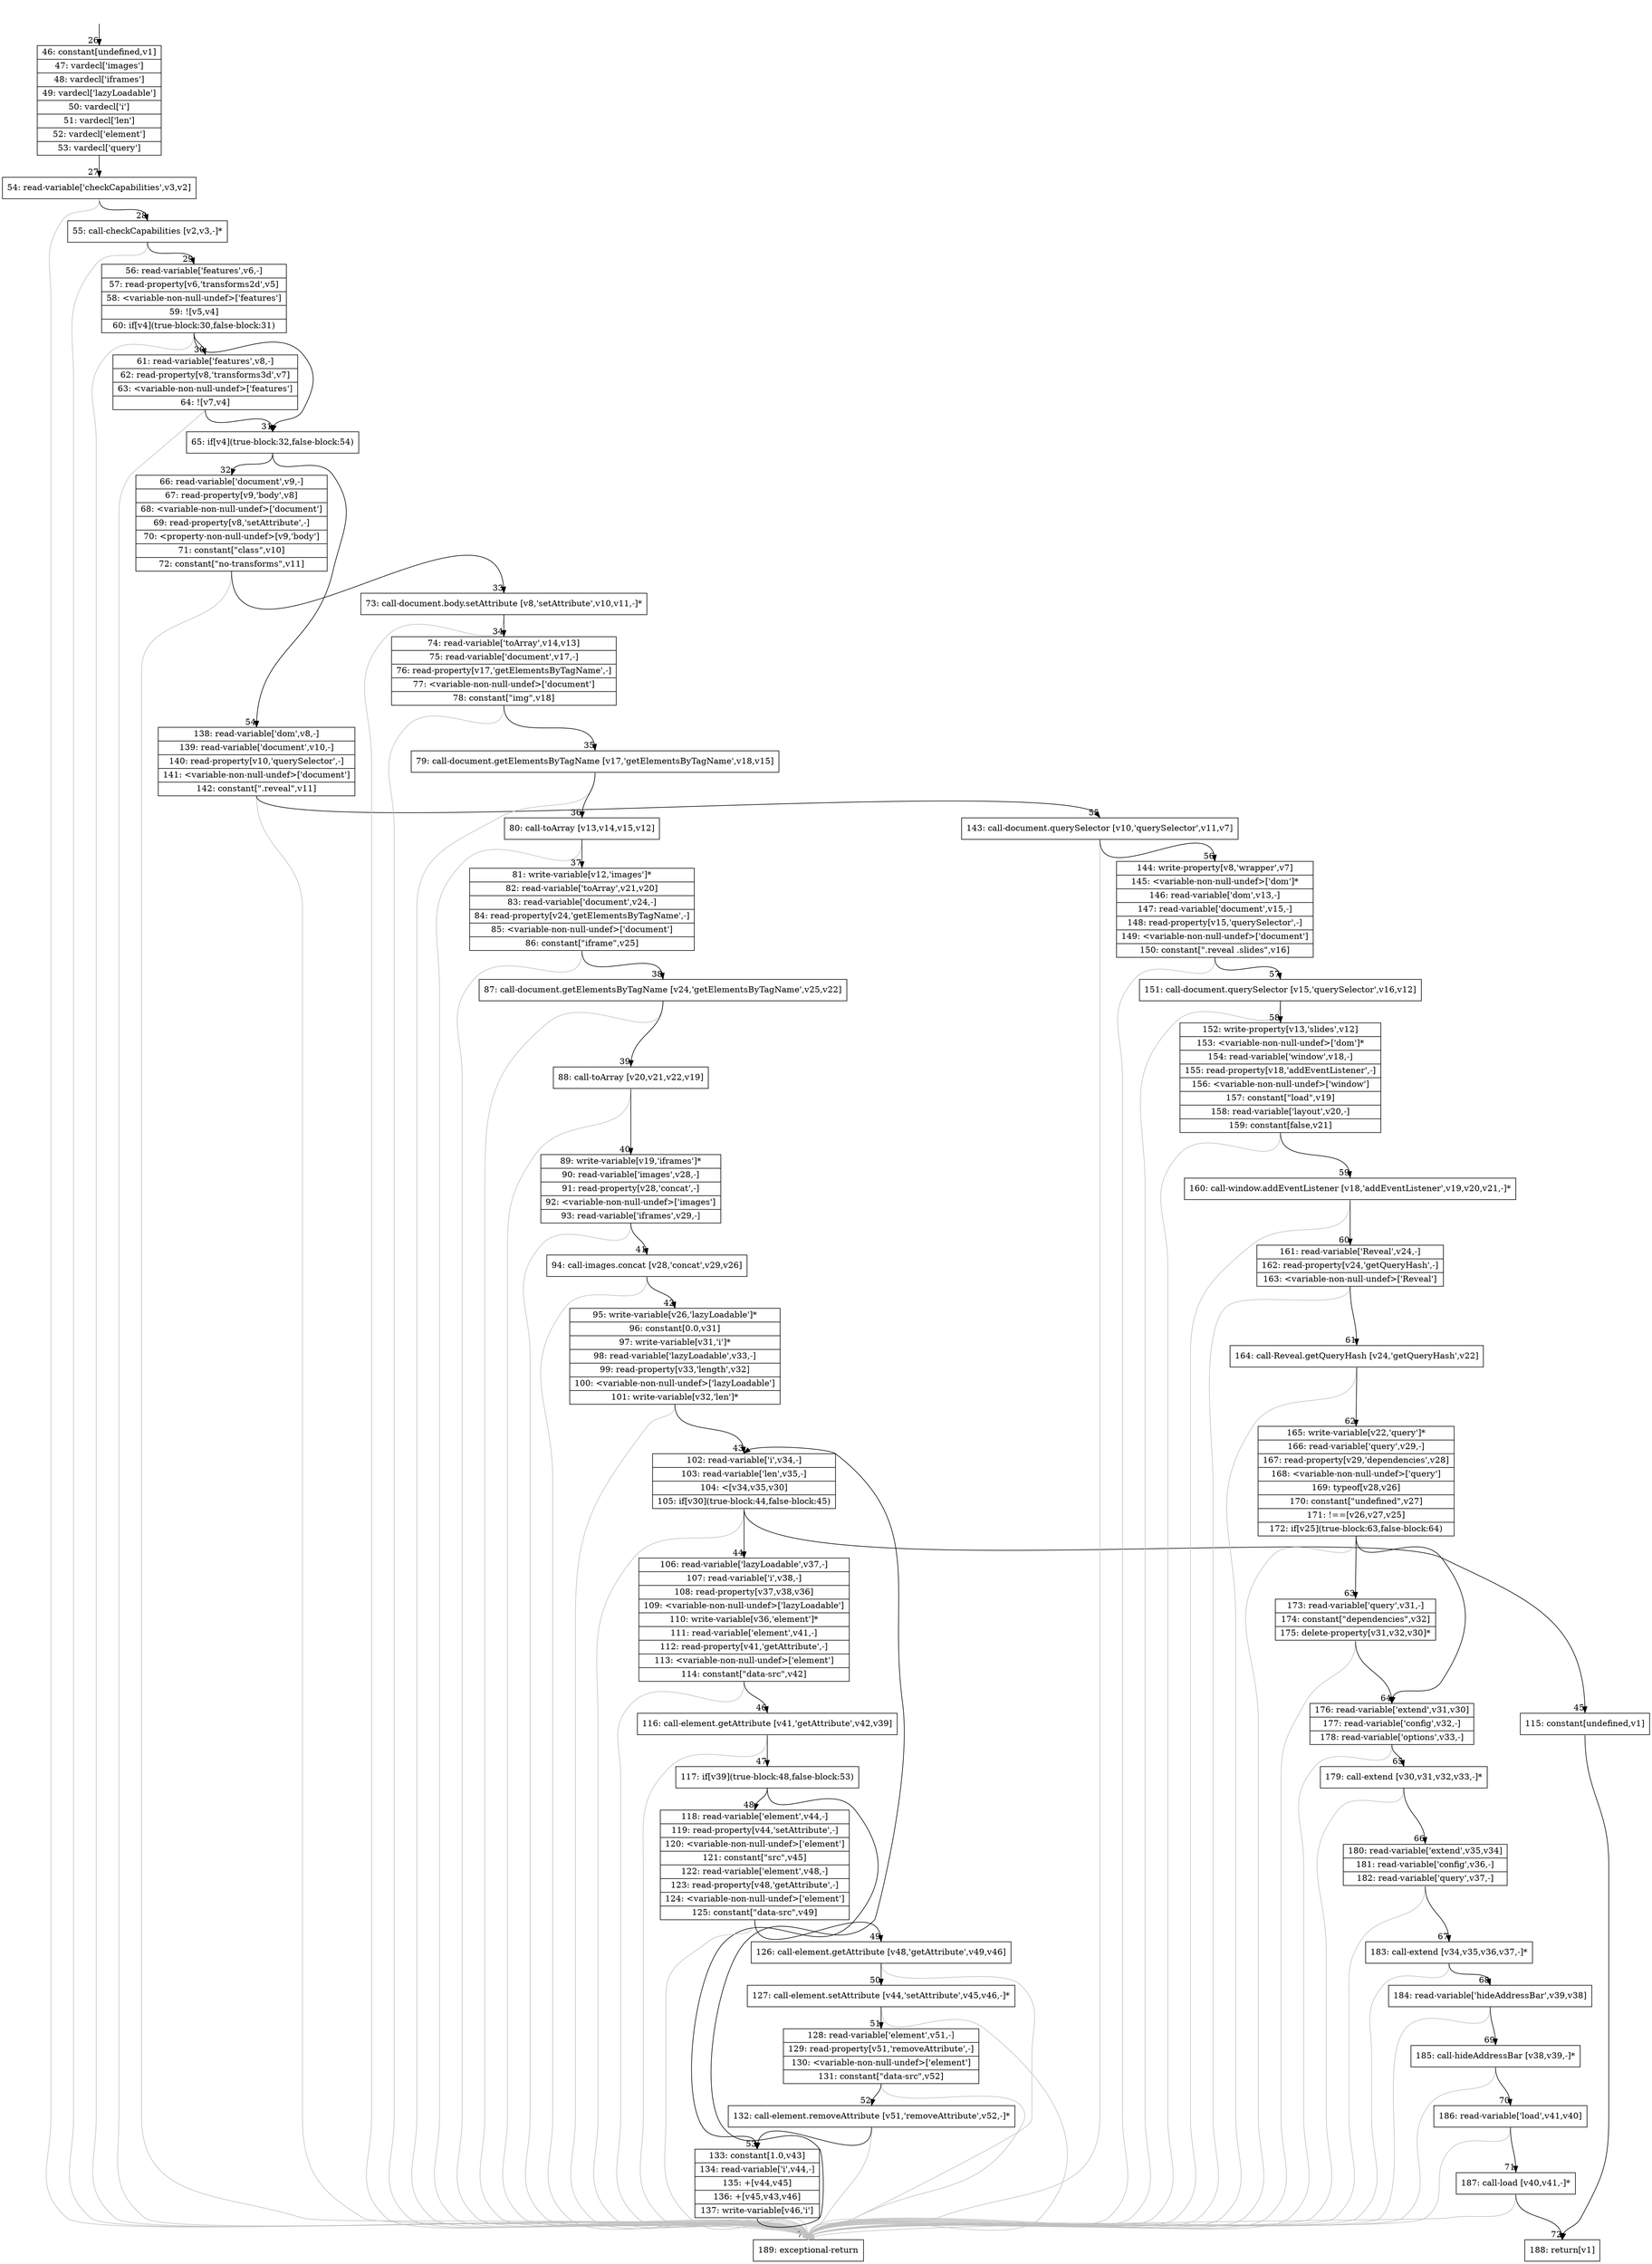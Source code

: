 digraph {
rankdir="TD"
BB_entry4[shape=none,label=""];
BB_entry4 -> BB26 [tailport=s, headport=n, headlabel="    26"]
BB26 [shape=record label="{46: constant[undefined,v1]|47: vardecl['images']|48: vardecl['iframes']|49: vardecl['lazyLoadable']|50: vardecl['i']|51: vardecl['len']|52: vardecl['element']|53: vardecl['query']}" ] 
BB26 -> BB27 [tailport=s, headport=n, headlabel="      27"]
BB27 [shape=record label="{54: read-variable['checkCapabilities',v3,v2]}" ] 
BB27 -> BB28 [tailport=s, headport=n, headlabel="      28"]
BB27 -> BB73 [tailport=s, headport=n, color=gray, headlabel="      73"]
BB28 [shape=record label="{55: call-checkCapabilities [v2,v3,-]*}" ] 
BB28 -> BB29 [tailport=s, headport=n, headlabel="      29"]
BB28 -> BB73 [tailport=s, headport=n, color=gray]
BB29 [shape=record label="{56: read-variable['features',v6,-]|57: read-property[v6,'transforms2d',v5]|58: \<variable-non-null-undef\>['features']|59: ![v5,v4]|60: if[v4](true-block:30,false-block:31)}" ] 
BB29 -> BB31 [tailport=s, headport=n, headlabel="      31"]
BB29 -> BB30 [tailport=s, headport=n, headlabel="      30"]
BB29 -> BB73 [tailport=s, headport=n, color=gray]
BB30 [shape=record label="{61: read-variable['features',v8,-]|62: read-property[v8,'transforms3d',v7]|63: \<variable-non-null-undef\>['features']|64: ![v7,v4]}" ] 
BB30 -> BB31 [tailport=s, headport=n]
BB30 -> BB73 [tailport=s, headport=n, color=gray]
BB31 [shape=record label="{65: if[v4](true-block:32,false-block:54)}" ] 
BB31 -> BB32 [tailport=s, headport=n, headlabel="      32"]
BB31 -> BB54 [tailport=s, headport=n, headlabel="      54"]
BB32 [shape=record label="{66: read-variable['document',v9,-]|67: read-property[v9,'body',v8]|68: \<variable-non-null-undef\>['document']|69: read-property[v8,'setAttribute',-]|70: \<property-non-null-undef\>[v9,'body']|71: constant[\"class\",v10]|72: constant[\"no-transforms\",v11]}" ] 
BB32 -> BB33 [tailport=s, headport=n, headlabel="      33"]
BB32 -> BB73 [tailport=s, headport=n, color=gray]
BB33 [shape=record label="{73: call-document.body.setAttribute [v8,'setAttribute',v10,v11,-]*}" ] 
BB33 -> BB34 [tailport=s, headport=n, headlabel="      34"]
BB33 -> BB73 [tailport=s, headport=n, color=gray]
BB34 [shape=record label="{74: read-variable['toArray',v14,v13]|75: read-variable['document',v17,-]|76: read-property[v17,'getElementsByTagName',-]|77: \<variable-non-null-undef\>['document']|78: constant[\"img\",v18]}" ] 
BB34 -> BB35 [tailport=s, headport=n, headlabel="      35"]
BB34 -> BB73 [tailport=s, headport=n, color=gray]
BB35 [shape=record label="{79: call-document.getElementsByTagName [v17,'getElementsByTagName',v18,v15]}" ] 
BB35 -> BB36 [tailport=s, headport=n, headlabel="      36"]
BB35 -> BB73 [tailport=s, headport=n, color=gray]
BB36 [shape=record label="{80: call-toArray [v13,v14,v15,v12]}" ] 
BB36 -> BB37 [tailport=s, headport=n, headlabel="      37"]
BB36 -> BB73 [tailport=s, headport=n, color=gray]
BB37 [shape=record label="{81: write-variable[v12,'images']*|82: read-variable['toArray',v21,v20]|83: read-variable['document',v24,-]|84: read-property[v24,'getElementsByTagName',-]|85: \<variable-non-null-undef\>['document']|86: constant[\"iframe\",v25]}" ] 
BB37 -> BB38 [tailport=s, headport=n, headlabel="      38"]
BB37 -> BB73 [tailport=s, headport=n, color=gray]
BB38 [shape=record label="{87: call-document.getElementsByTagName [v24,'getElementsByTagName',v25,v22]}" ] 
BB38 -> BB39 [tailport=s, headport=n, headlabel="      39"]
BB38 -> BB73 [tailport=s, headport=n, color=gray]
BB39 [shape=record label="{88: call-toArray [v20,v21,v22,v19]}" ] 
BB39 -> BB40 [tailport=s, headport=n, headlabel="      40"]
BB39 -> BB73 [tailport=s, headport=n, color=gray]
BB40 [shape=record label="{89: write-variable[v19,'iframes']*|90: read-variable['images',v28,-]|91: read-property[v28,'concat',-]|92: \<variable-non-null-undef\>['images']|93: read-variable['iframes',v29,-]}" ] 
BB40 -> BB41 [tailport=s, headport=n, headlabel="      41"]
BB40 -> BB73 [tailport=s, headport=n, color=gray]
BB41 [shape=record label="{94: call-images.concat [v28,'concat',v29,v26]}" ] 
BB41 -> BB42 [tailport=s, headport=n, headlabel="      42"]
BB41 -> BB73 [tailport=s, headport=n, color=gray]
BB42 [shape=record label="{95: write-variable[v26,'lazyLoadable']*|96: constant[0.0,v31]|97: write-variable[v31,'i']*|98: read-variable['lazyLoadable',v33,-]|99: read-property[v33,'length',v32]|100: \<variable-non-null-undef\>['lazyLoadable']|101: write-variable[v32,'len']*}" ] 
BB42 -> BB43 [tailport=s, headport=n, headlabel="      43"]
BB42 -> BB73 [tailport=s, headport=n, color=gray]
BB43 [shape=record label="{102: read-variable['i',v34,-]|103: read-variable['len',v35,-]|104: \<[v34,v35,v30]|105: if[v30](true-block:44,false-block:45)}" ] 
BB43 -> BB44 [tailport=s, headport=n, headlabel="      44"]
BB43 -> BB45 [tailport=s, headport=n, headlabel="      45"]
BB43 -> BB73 [tailport=s, headport=n, color=gray]
BB44 [shape=record label="{106: read-variable['lazyLoadable',v37,-]|107: read-variable['i',v38,-]|108: read-property[v37,v38,v36]|109: \<variable-non-null-undef\>['lazyLoadable']|110: write-variable[v36,'element']*|111: read-variable['element',v41,-]|112: read-property[v41,'getAttribute',-]|113: \<variable-non-null-undef\>['element']|114: constant[\"data-src\",v42]}" ] 
BB44 -> BB46 [tailport=s, headport=n, headlabel="      46"]
BB44 -> BB73 [tailport=s, headport=n, color=gray]
BB45 [shape=record label="{115: constant[undefined,v1]}" ] 
BB45 -> BB72 [tailport=s, headport=n, headlabel="      72"]
BB46 [shape=record label="{116: call-element.getAttribute [v41,'getAttribute',v42,v39]}" ] 
BB46 -> BB47 [tailport=s, headport=n, headlabel="      47"]
BB46 -> BB73 [tailport=s, headport=n, color=gray]
BB47 [shape=record label="{117: if[v39](true-block:48,false-block:53)}" ] 
BB47 -> BB48 [tailport=s, headport=n, headlabel="      48"]
BB47 -> BB53 [tailport=s, headport=n, headlabel="      53"]
BB48 [shape=record label="{118: read-variable['element',v44,-]|119: read-property[v44,'setAttribute',-]|120: \<variable-non-null-undef\>['element']|121: constant[\"src\",v45]|122: read-variable['element',v48,-]|123: read-property[v48,'getAttribute',-]|124: \<variable-non-null-undef\>['element']|125: constant[\"data-src\",v49]}" ] 
BB48 -> BB49 [tailport=s, headport=n, headlabel="      49"]
BB48 -> BB73 [tailport=s, headport=n, color=gray]
BB49 [shape=record label="{126: call-element.getAttribute [v48,'getAttribute',v49,v46]}" ] 
BB49 -> BB50 [tailport=s, headport=n, headlabel="      50"]
BB49 -> BB73 [tailport=s, headport=n, color=gray]
BB50 [shape=record label="{127: call-element.setAttribute [v44,'setAttribute',v45,v46,-]*}" ] 
BB50 -> BB51 [tailport=s, headport=n, headlabel="      51"]
BB50 -> BB73 [tailport=s, headport=n, color=gray]
BB51 [shape=record label="{128: read-variable['element',v51,-]|129: read-property[v51,'removeAttribute',-]|130: \<variable-non-null-undef\>['element']|131: constant[\"data-src\",v52]}" ] 
BB51 -> BB52 [tailport=s, headport=n, headlabel="      52"]
BB51 -> BB73 [tailport=s, headport=n, color=gray]
BB52 [shape=record label="{132: call-element.removeAttribute [v51,'removeAttribute',v52,-]*}" ] 
BB52 -> BB53 [tailport=s, headport=n]
BB52 -> BB73 [tailport=s, headport=n, color=gray]
BB53 [shape=record label="{133: constant[1.0,v43]|134: read-variable['i',v44,-]|135: +[v44,v45]|136: +[v45,v43,v46]|137: write-variable[v46,'i']}" ] 
BB53 -> BB43 [tailport=s, headport=n]
BB53 -> BB73 [tailport=s, headport=n, color=gray]
BB54 [shape=record label="{138: read-variable['dom',v8,-]|139: read-variable['document',v10,-]|140: read-property[v10,'querySelector',-]|141: \<variable-non-null-undef\>['document']|142: constant[\".reveal\",v11]}" ] 
BB54 -> BB55 [tailport=s, headport=n, headlabel="      55"]
BB54 -> BB73 [tailport=s, headport=n, color=gray]
BB55 [shape=record label="{143: call-document.querySelector [v10,'querySelector',v11,v7]}" ] 
BB55 -> BB56 [tailport=s, headport=n, headlabel="      56"]
BB55 -> BB73 [tailport=s, headport=n, color=gray]
BB56 [shape=record label="{144: write-property[v8,'wrapper',v7]|145: \<variable-non-null-undef\>['dom']*|146: read-variable['dom',v13,-]|147: read-variable['document',v15,-]|148: read-property[v15,'querySelector',-]|149: \<variable-non-null-undef\>['document']|150: constant[\".reveal .slides\",v16]}" ] 
BB56 -> BB57 [tailport=s, headport=n, headlabel="      57"]
BB56 -> BB73 [tailport=s, headport=n, color=gray]
BB57 [shape=record label="{151: call-document.querySelector [v15,'querySelector',v16,v12]}" ] 
BB57 -> BB58 [tailport=s, headport=n, headlabel="      58"]
BB57 -> BB73 [tailport=s, headport=n, color=gray]
BB58 [shape=record label="{152: write-property[v13,'slides',v12]|153: \<variable-non-null-undef\>['dom']*|154: read-variable['window',v18,-]|155: read-property[v18,'addEventListener',-]|156: \<variable-non-null-undef\>['window']|157: constant[\"load\",v19]|158: read-variable['layout',v20,-]|159: constant[false,v21]}" ] 
BB58 -> BB59 [tailport=s, headport=n, headlabel="      59"]
BB58 -> BB73 [tailport=s, headport=n, color=gray]
BB59 [shape=record label="{160: call-window.addEventListener [v18,'addEventListener',v19,v20,v21,-]*}" ] 
BB59 -> BB60 [tailport=s, headport=n, headlabel="      60"]
BB59 -> BB73 [tailport=s, headport=n, color=gray]
BB60 [shape=record label="{161: read-variable['Reveal',v24,-]|162: read-property[v24,'getQueryHash',-]|163: \<variable-non-null-undef\>['Reveal']}" ] 
BB60 -> BB61 [tailport=s, headport=n, headlabel="      61"]
BB60 -> BB73 [tailport=s, headport=n, color=gray]
BB61 [shape=record label="{164: call-Reveal.getQueryHash [v24,'getQueryHash',v22]}" ] 
BB61 -> BB62 [tailport=s, headport=n, headlabel="      62"]
BB61 -> BB73 [tailport=s, headport=n, color=gray]
BB62 [shape=record label="{165: write-variable[v22,'query']*|166: read-variable['query',v29,-]|167: read-property[v29,'dependencies',v28]|168: \<variable-non-null-undef\>['query']|169: typeof[v28,v26]|170: constant[\"undefined\",v27]|171: !==[v26,v27,v25]|172: if[v25](true-block:63,false-block:64)}" ] 
BB62 -> BB63 [tailport=s, headport=n, headlabel="      63"]
BB62 -> BB64 [tailport=s, headport=n, headlabel="      64"]
BB62 -> BB73 [tailport=s, headport=n, color=gray]
BB63 [shape=record label="{173: read-variable['query',v31,-]|174: constant[\"dependencies\",v32]|175: delete-property[v31,v32,v30]*}" ] 
BB63 -> BB64 [tailport=s, headport=n]
BB63 -> BB73 [tailport=s, headport=n, color=gray]
BB64 [shape=record label="{176: read-variable['extend',v31,v30]|177: read-variable['config',v32,-]|178: read-variable['options',v33,-]}" ] 
BB64 -> BB65 [tailport=s, headport=n, headlabel="      65"]
BB64 -> BB73 [tailport=s, headport=n, color=gray]
BB65 [shape=record label="{179: call-extend [v30,v31,v32,v33,-]*}" ] 
BB65 -> BB66 [tailport=s, headport=n, headlabel="      66"]
BB65 -> BB73 [tailport=s, headport=n, color=gray]
BB66 [shape=record label="{180: read-variable['extend',v35,v34]|181: read-variable['config',v36,-]|182: read-variable['query',v37,-]}" ] 
BB66 -> BB67 [tailport=s, headport=n, headlabel="      67"]
BB66 -> BB73 [tailport=s, headport=n, color=gray]
BB67 [shape=record label="{183: call-extend [v34,v35,v36,v37,-]*}" ] 
BB67 -> BB68 [tailport=s, headport=n, headlabel="      68"]
BB67 -> BB73 [tailport=s, headport=n, color=gray]
BB68 [shape=record label="{184: read-variable['hideAddressBar',v39,v38]}" ] 
BB68 -> BB69 [tailport=s, headport=n, headlabel="      69"]
BB68 -> BB73 [tailport=s, headport=n, color=gray]
BB69 [shape=record label="{185: call-hideAddressBar [v38,v39,-]*}" ] 
BB69 -> BB70 [tailport=s, headport=n, headlabel="      70"]
BB69 -> BB73 [tailport=s, headport=n, color=gray]
BB70 [shape=record label="{186: read-variable['load',v41,v40]}" ] 
BB70 -> BB71 [tailport=s, headport=n, headlabel="      71"]
BB70 -> BB73 [tailport=s, headport=n, color=gray]
BB71 [shape=record label="{187: call-load [v40,v41,-]*}" ] 
BB71 -> BB72 [tailport=s, headport=n]
BB71 -> BB73 [tailport=s, headport=n, color=gray]
BB72 [shape=record label="{188: return[v1]}" ] 
BB73 [shape=record label="{189: exceptional-return}" ] 
//#$~ 282
}
